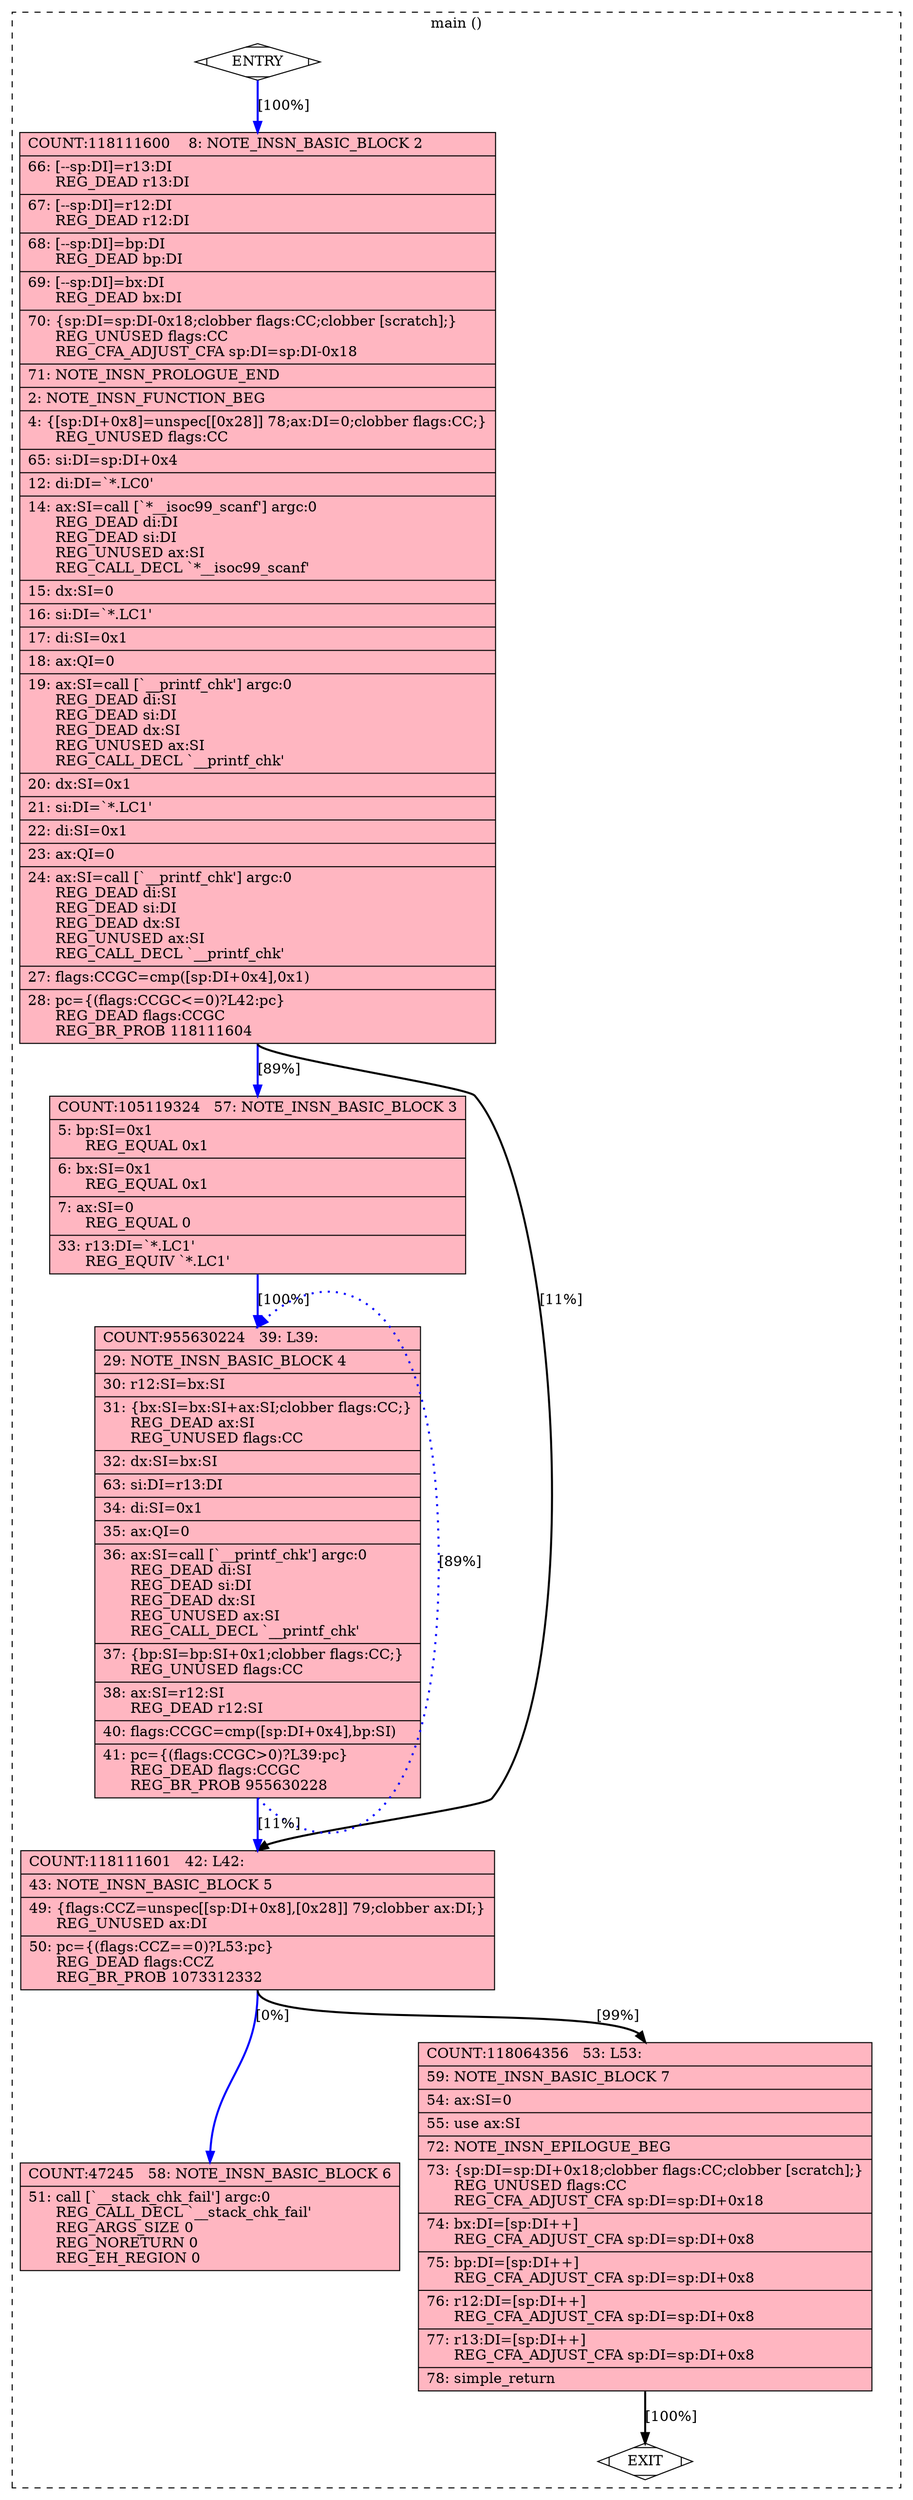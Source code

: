 digraph "main.c.292r.jump2" {
overlap=false;
subgraph "cluster_main" {
	style="dashed";
	color="black";
	label="main ()";
	fn_23_basic_block_0 [shape=Mdiamond,style=filled,fillcolor=white,label="ENTRY"];

	fn_23_basic_block_2 [shape=record,style=filled,fillcolor=lightpink,label="{COUNT:118111600\ \ \ \ 8:\ NOTE_INSN_BASIC_BLOCK\ 2\l\
|\ \ \ 66:\ [--sp:DI]=r13:DI\l\
\ \ \ \ \ \ REG_DEAD\ r13:DI\l\
|\ \ \ 67:\ [--sp:DI]=r12:DI\l\
\ \ \ \ \ \ REG_DEAD\ r12:DI\l\
|\ \ \ 68:\ [--sp:DI]=bp:DI\l\
\ \ \ \ \ \ REG_DEAD\ bp:DI\l\
|\ \ \ 69:\ [--sp:DI]=bx:DI\l\
\ \ \ \ \ \ REG_DEAD\ bx:DI\l\
|\ \ \ 70:\ \{sp:DI=sp:DI-0x18;clobber\ flags:CC;clobber\ [scratch];\}\l\
\ \ \ \ \ \ REG_UNUSED\ flags:CC\l\
\ \ \ \ \ \ REG_CFA_ADJUST_CFA\ sp:DI=sp:DI-0x18\l\
|\ \ \ 71:\ NOTE_INSN_PROLOGUE_END\l\
|\ \ \ \ 2:\ NOTE_INSN_FUNCTION_BEG\l\
|\ \ \ \ 4:\ \{[sp:DI+0x8]=unspec[[0x28]]\ 78;ax:DI=0;clobber\ flags:CC;\}\l\
\ \ \ \ \ \ REG_UNUSED\ flags:CC\l\
|\ \ \ 65:\ si:DI=sp:DI+0x4\l\
|\ \ \ 12:\ di:DI=`*.LC0'\l\
|\ \ \ 14:\ ax:SI=call\ [`*__isoc99_scanf']\ argc:0\l\
\ \ \ \ \ \ REG_DEAD\ di:DI\l\
\ \ \ \ \ \ REG_DEAD\ si:DI\l\
\ \ \ \ \ \ REG_UNUSED\ ax:SI\l\
\ \ \ \ \ \ REG_CALL_DECL\ `*__isoc99_scanf'\l\
|\ \ \ 15:\ dx:SI=0\l\
|\ \ \ 16:\ si:DI=`*.LC1'\l\
|\ \ \ 17:\ di:SI=0x1\l\
|\ \ \ 18:\ ax:QI=0\l\
|\ \ \ 19:\ ax:SI=call\ [`__printf_chk']\ argc:0\l\
\ \ \ \ \ \ REG_DEAD\ di:SI\l\
\ \ \ \ \ \ REG_DEAD\ si:DI\l\
\ \ \ \ \ \ REG_DEAD\ dx:SI\l\
\ \ \ \ \ \ REG_UNUSED\ ax:SI\l\
\ \ \ \ \ \ REG_CALL_DECL\ `__printf_chk'\l\
|\ \ \ 20:\ dx:SI=0x1\l\
|\ \ \ 21:\ si:DI=`*.LC1'\l\
|\ \ \ 22:\ di:SI=0x1\l\
|\ \ \ 23:\ ax:QI=0\l\
|\ \ \ 24:\ ax:SI=call\ [`__printf_chk']\ argc:0\l\
\ \ \ \ \ \ REG_DEAD\ di:SI\l\
\ \ \ \ \ \ REG_DEAD\ si:DI\l\
\ \ \ \ \ \ REG_DEAD\ dx:SI\l\
\ \ \ \ \ \ REG_UNUSED\ ax:SI\l\
\ \ \ \ \ \ REG_CALL_DECL\ `__printf_chk'\l\
|\ \ \ 27:\ flags:CCGC=cmp([sp:DI+0x4],0x1)\l\
|\ \ \ 28:\ pc=\{(flags:CCGC\<=0)?L42:pc\}\l\
\ \ \ \ \ \ REG_DEAD\ flags:CCGC\l\
\ \ \ \ \ \ REG_BR_PROB\ 118111604\l\
}"];

	fn_23_basic_block_3 [shape=record,style=filled,fillcolor=lightpink,label="{COUNT:105119324\ \ \ 57:\ NOTE_INSN_BASIC_BLOCK\ 3\l\
|\ \ \ \ 5:\ bp:SI=0x1\l\
\ \ \ \ \ \ REG_EQUAL\ 0x1\l\
|\ \ \ \ 6:\ bx:SI=0x1\l\
\ \ \ \ \ \ REG_EQUAL\ 0x1\l\
|\ \ \ \ 7:\ ax:SI=0\l\
\ \ \ \ \ \ REG_EQUAL\ 0\l\
|\ \ \ 33:\ r13:DI=`*.LC1'\l\
\ \ \ \ \ \ REG_EQUIV\ `*.LC1'\l\
}"];

	fn_23_basic_block_4 [shape=record,style=filled,fillcolor=lightpink,label="{COUNT:955630224\ \ \ 39:\ L39:\l\
|\ \ \ 29:\ NOTE_INSN_BASIC_BLOCK\ 4\l\
|\ \ \ 30:\ r12:SI=bx:SI\l\
|\ \ \ 31:\ \{bx:SI=bx:SI+ax:SI;clobber\ flags:CC;\}\l\
\ \ \ \ \ \ REG_DEAD\ ax:SI\l\
\ \ \ \ \ \ REG_UNUSED\ flags:CC\l\
|\ \ \ 32:\ dx:SI=bx:SI\l\
|\ \ \ 63:\ si:DI=r13:DI\l\
|\ \ \ 34:\ di:SI=0x1\l\
|\ \ \ 35:\ ax:QI=0\l\
|\ \ \ 36:\ ax:SI=call\ [`__printf_chk']\ argc:0\l\
\ \ \ \ \ \ REG_DEAD\ di:SI\l\
\ \ \ \ \ \ REG_DEAD\ si:DI\l\
\ \ \ \ \ \ REG_DEAD\ dx:SI\l\
\ \ \ \ \ \ REG_UNUSED\ ax:SI\l\
\ \ \ \ \ \ REG_CALL_DECL\ `__printf_chk'\l\
|\ \ \ 37:\ \{bp:SI=bp:SI+0x1;clobber\ flags:CC;\}\l\
\ \ \ \ \ \ REG_UNUSED\ flags:CC\l\
|\ \ \ 38:\ ax:SI=r12:SI\l\
\ \ \ \ \ \ REG_DEAD\ r12:SI\l\
|\ \ \ 40:\ flags:CCGC=cmp([sp:DI+0x4],bp:SI)\l\
|\ \ \ 41:\ pc=\{(flags:CCGC\>0)?L39:pc\}\l\
\ \ \ \ \ \ REG_DEAD\ flags:CCGC\l\
\ \ \ \ \ \ REG_BR_PROB\ 955630228\l\
}"];

	fn_23_basic_block_5 [shape=record,style=filled,fillcolor=lightpink,label="{COUNT:118111601\ \ \ 42:\ L42:\l\
|\ \ \ 43:\ NOTE_INSN_BASIC_BLOCK\ 5\l\
|\ \ \ 49:\ \{flags:CCZ=unspec[[sp:DI+0x8],[0x28]]\ 79;clobber\ ax:DI;\}\l\
\ \ \ \ \ \ REG_UNUSED\ ax:DI\l\
|\ \ \ 50:\ pc=\{(flags:CCZ==0)?L53:pc\}\l\
\ \ \ \ \ \ REG_DEAD\ flags:CCZ\l\
\ \ \ \ \ \ REG_BR_PROB\ 1073312332\l\
}"];

	fn_23_basic_block_6 [shape=record,style=filled,fillcolor=lightpink,label="{COUNT:47245\ \ \ 58:\ NOTE_INSN_BASIC_BLOCK\ 6\l\
|\ \ \ 51:\ call\ [`__stack_chk_fail']\ argc:0\l\
\ \ \ \ \ \ REG_CALL_DECL\ `__stack_chk_fail'\l\
\ \ \ \ \ \ REG_ARGS_SIZE\ 0\l\
\ \ \ \ \ \ REG_NORETURN\ 0\l\
\ \ \ \ \ \ REG_EH_REGION\ 0\l\
}"];

	fn_23_basic_block_7 [shape=record,style=filled,fillcolor=lightpink,label="{COUNT:118064356\ \ \ 53:\ L53:\l\
|\ \ \ 59:\ NOTE_INSN_BASIC_BLOCK\ 7\l\
|\ \ \ 54:\ ax:SI=0\l\
|\ \ \ 55:\ use\ ax:SI\l\
|\ \ \ 72:\ NOTE_INSN_EPILOGUE_BEG\l\
|\ \ \ 73:\ \{sp:DI=sp:DI+0x18;clobber\ flags:CC;clobber\ [scratch];\}\l\
\ \ \ \ \ \ REG_UNUSED\ flags:CC\l\
\ \ \ \ \ \ REG_CFA_ADJUST_CFA\ sp:DI=sp:DI+0x18\l\
|\ \ \ 74:\ bx:DI=[sp:DI++]\l\
\ \ \ \ \ \ REG_CFA_ADJUST_CFA\ sp:DI=sp:DI+0x8\l\
|\ \ \ 75:\ bp:DI=[sp:DI++]\l\
\ \ \ \ \ \ REG_CFA_ADJUST_CFA\ sp:DI=sp:DI+0x8\l\
|\ \ \ 76:\ r12:DI=[sp:DI++]\l\
\ \ \ \ \ \ REG_CFA_ADJUST_CFA\ sp:DI=sp:DI+0x8\l\
|\ \ \ 77:\ r13:DI=[sp:DI++]\l\
\ \ \ \ \ \ REG_CFA_ADJUST_CFA\ sp:DI=sp:DI+0x8\l\
|\ \ \ 78:\ simple_return\l\
}"];

	fn_23_basic_block_1 [shape=Mdiamond,style=filled,fillcolor=white,label="EXIT"];

	fn_23_basic_block_0:s -> fn_23_basic_block_2:n [style="solid,bold",color=blue,weight=100,constraint=true,label="[100%]"];
	fn_23_basic_block_2:s -> fn_23_basic_block_3:n [style="solid,bold",color=blue,weight=100,constraint=true,label="[89%]"];
	fn_23_basic_block_2:s -> fn_23_basic_block_5:n [style="solid,bold",color=black,weight=10,constraint=true,label="[11%]"];
	fn_23_basic_block_3:s -> fn_23_basic_block_4:n [style="solid,bold",color=blue,weight=100,constraint=true,label="[100%]"];
	fn_23_basic_block_4:s -> fn_23_basic_block_4:n [style="dotted,bold",color=blue,weight=10,constraint=false,label="[89%]"];
	fn_23_basic_block_4:s -> fn_23_basic_block_5:n [style="solid,bold",color=blue,weight=100,constraint=true,label="[11%]"];
	fn_23_basic_block_5:s -> fn_23_basic_block_7:n [style="solid,bold",color=black,weight=10,constraint=true,label="[99%]"];
	fn_23_basic_block_5:s -> fn_23_basic_block_6:n [style="solid,bold",color=blue,weight=100,constraint=true,label="[0%]"];
	fn_23_basic_block_7:s -> fn_23_basic_block_1:n [style="solid,bold",color=black,weight=10,constraint=true,label="[100%]"];
	fn_23_basic_block_0:s -> fn_23_basic_block_1:n [style="invis",constraint=true];
}
}
